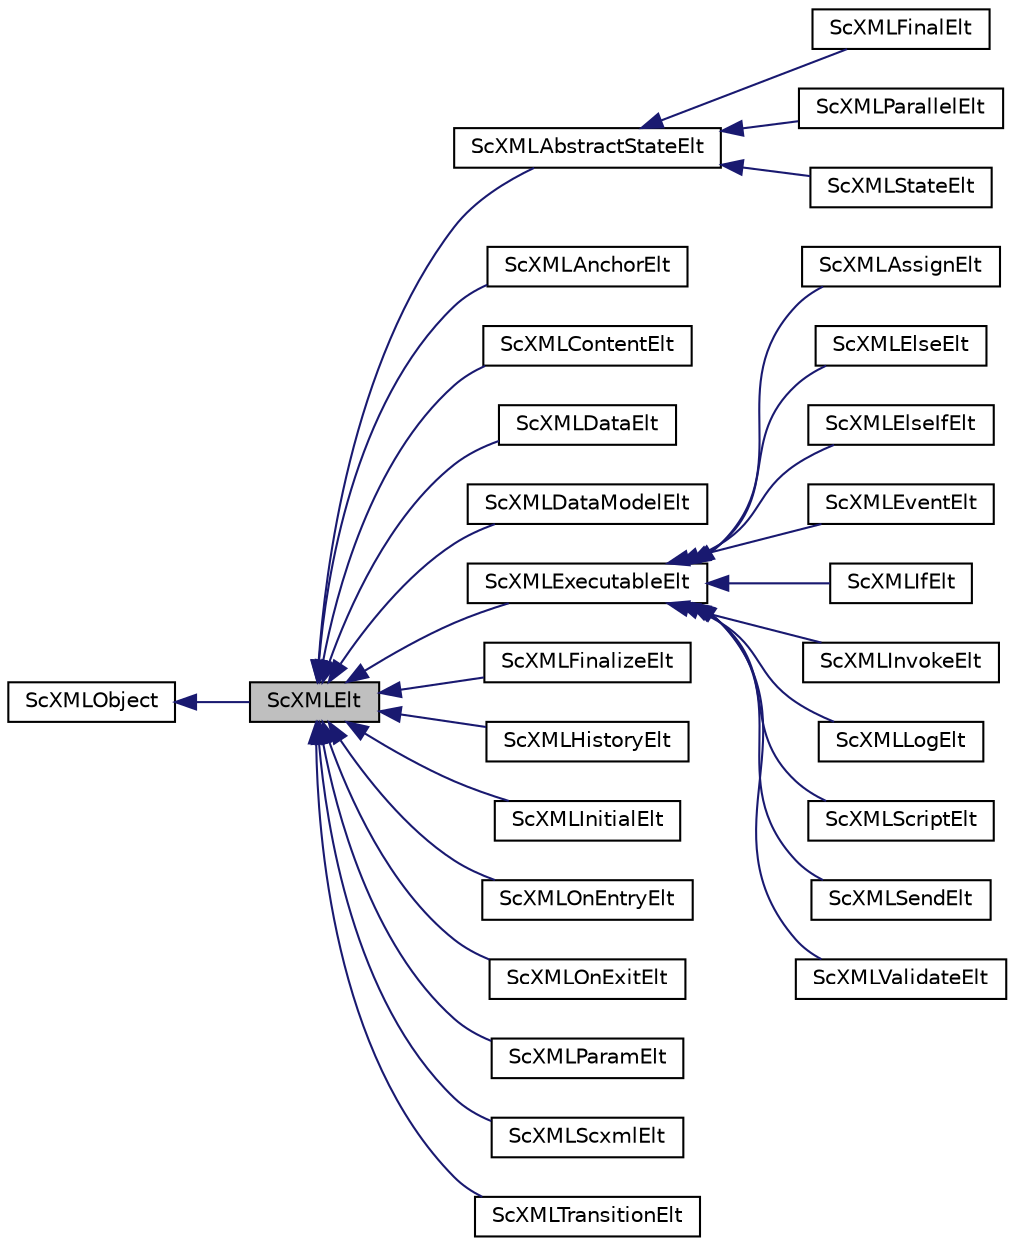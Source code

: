 digraph "ScXMLElt"
{
 // LATEX_PDF_SIZE
  edge [fontname="Helvetica",fontsize="10",labelfontname="Helvetica",labelfontsize="10"];
  node [fontname="Helvetica",fontsize="10",shape=record];
  rankdir="LR";
  Node1 [label="ScXMLElt",height=0.2,width=0.4,color="black", fillcolor="grey75", style="filled", fontcolor="black",tooltip="base class for all SCXML elements."];
  Node2 -> Node1 [dir="back",color="midnightblue",fontsize="10",style="solid",fontname="Helvetica"];
  Node2 [label="ScXMLObject",height=0.2,width=0.4,color="black", fillcolor="white", style="filled",URL="$classScXMLObject.html",tooltip="Base class for all SCXML objects."];
  Node1 -> Node3 [dir="back",color="midnightblue",fontsize="10",style="solid",fontname="Helvetica"];
  Node3 [label="ScXMLAbstractStateElt",height=0.2,width=0.4,color="black", fillcolor="white", style="filled",URL="$classScXMLAbstractStateElt.html",tooltip="abstract base class for the SCXML 'state' elements."];
  Node3 -> Node4 [dir="back",color="midnightblue",fontsize="10",style="solid",fontname="Helvetica"];
  Node4 [label="ScXMLFinalElt",height=0.2,width=0.4,color="black", fillcolor="white", style="filled",URL="$classScXMLFinalElt.html",tooltip="implements the <final> SCXML element."];
  Node3 -> Node5 [dir="back",color="midnightblue",fontsize="10",style="solid",fontname="Helvetica"];
  Node5 [label="ScXMLParallelElt",height=0.2,width=0.4,color="black", fillcolor="white", style="filled",URL="$classScXMLParallelElt.html",tooltip="implements the <parallel> SCXML element."];
  Node3 -> Node6 [dir="back",color="midnightblue",fontsize="10",style="solid",fontname="Helvetica"];
  Node6 [label="ScXMLStateElt",height=0.2,width=0.4,color="black", fillcolor="white", style="filled",URL="$classScXMLStateElt.html",tooltip="implements the <state> SCXML element."];
  Node1 -> Node7 [dir="back",color="midnightblue",fontsize="10",style="solid",fontname="Helvetica"];
  Node7 [label="ScXMLAnchorElt",height=0.2,width=0.4,color="black", fillcolor="white", style="filled",URL="$classScXMLAnchorElt.html",tooltip="implements the <anchor> SCXML element."];
  Node1 -> Node8 [dir="back",color="midnightblue",fontsize="10",style="solid",fontname="Helvetica"];
  Node8 [label="ScXMLContentElt",height=0.2,width=0.4,color="black", fillcolor="white", style="filled",URL="$classScXMLContentElt.html",tooltip="implements the <content> SCXML element."];
  Node1 -> Node9 [dir="back",color="midnightblue",fontsize="10",style="solid",fontname="Helvetica"];
  Node9 [label="ScXMLDataElt",height=0.2,width=0.4,color="black", fillcolor="white", style="filled",URL="$classScXMLDataElt.html",tooltip="the <data> SCXML element."];
  Node1 -> Node10 [dir="back",color="midnightblue",fontsize="10",style="solid",fontname="Helvetica"];
  Node10 [label="ScXMLDataModelElt",height=0.2,width=0.4,color="black", fillcolor="white", style="filled",URL="$classScXMLDataModelElt.html",tooltip="implements the <datamodel> SCXML element."];
  Node1 -> Node11 [dir="back",color="midnightblue",fontsize="10",style="solid",fontname="Helvetica"];
  Node11 [label="ScXMLExecutableElt",height=0.2,width=0.4,color="black", fillcolor="white", style="filled",URL="$classScXMLExecutableElt.html",tooltip="base class for all SCXML elements with executable content."];
  Node11 -> Node12 [dir="back",color="midnightblue",fontsize="10",style="solid",fontname="Helvetica"];
  Node12 [label="ScXMLAssignElt",height=0.2,width=0.4,color="black", fillcolor="white", style="filled",URL="$classScXMLAssignElt.html",tooltip="the <assign> SCXML element."];
  Node11 -> Node13 [dir="back",color="midnightblue",fontsize="10",style="solid",fontname="Helvetica"];
  Node13 [label="ScXMLElseElt",height=0.2,width=0.4,color="black", fillcolor="white", style="filled",URL="$classScXMLElseElt.html",tooltip="implements the <else> SCXML element."];
  Node11 -> Node14 [dir="back",color="midnightblue",fontsize="10",style="solid",fontname="Helvetica"];
  Node14 [label="ScXMLElseIfElt",height=0.2,width=0.4,color="black", fillcolor="white", style="filled",URL="$classScXMLElseIfElt.html",tooltip="implements the <elseif> SCXML element."];
  Node11 -> Node15 [dir="back",color="midnightblue",fontsize="10",style="solid",fontname="Helvetica"];
  Node15 [label="ScXMLEventElt",height=0.2,width=0.4,color="black", fillcolor="white", style="filled",URL="$classScXMLEventElt.html",tooltip="implements the <event> SCXML element."];
  Node11 -> Node16 [dir="back",color="midnightblue",fontsize="10",style="solid",fontname="Helvetica"];
  Node16 [label="ScXMLIfElt",height=0.2,width=0.4,color="black", fillcolor="white", style="filled",URL="$classScXMLIfElt.html",tooltip="implements the <if> SCXML element."];
  Node11 -> Node17 [dir="back",color="midnightblue",fontsize="10",style="solid",fontname="Helvetica"];
  Node17 [label="ScXMLInvokeElt",height=0.2,width=0.4,color="black", fillcolor="white", style="filled",URL="$classScXMLInvokeElt.html",tooltip="implements the <invoke> SCXML element."];
  Node11 -> Node18 [dir="back",color="midnightblue",fontsize="10",style="solid",fontname="Helvetica"];
  Node18 [label="ScXMLLogElt",height=0.2,width=0.4,color="black", fillcolor="white", style="filled",URL="$classScXMLLogElt.html",tooltip="implements the <log> SCXML element."];
  Node11 -> Node19 [dir="back",color="midnightblue",fontsize="10",style="solid",fontname="Helvetica"];
  Node19 [label="ScXMLScriptElt",height=0.2,width=0.4,color="black", fillcolor="white", style="filled",URL="$classScXMLScriptElt.html",tooltip="implements the <script> SCXML element."];
  Node11 -> Node20 [dir="back",color="midnightblue",fontsize="10",style="solid",fontname="Helvetica"];
  Node20 [label="ScXMLSendElt",height=0.2,width=0.4,color="black", fillcolor="white", style="filled",URL="$classScXMLSendElt.html",tooltip="the < send> SCXML element."];
  Node11 -> Node21 [dir="back",color="midnightblue",fontsize="10",style="solid",fontname="Helvetica"];
  Node21 [label="ScXMLValidateElt",height=0.2,width=0.4,color="black", fillcolor="white", style="filled",URL="$classScXMLValidateElt.html",tooltip="implements the <validate> SCXML element."];
  Node1 -> Node22 [dir="back",color="midnightblue",fontsize="10",style="solid",fontname="Helvetica"];
  Node22 [label="ScXMLFinalizeElt",height=0.2,width=0.4,color="black", fillcolor="white", style="filled",URL="$classScXMLFinalizeElt.html",tooltip="implements the <finalize> SCXML element."];
  Node1 -> Node23 [dir="back",color="midnightblue",fontsize="10",style="solid",fontname="Helvetica"];
  Node23 [label="ScXMLHistoryElt",height=0.2,width=0.4,color="black", fillcolor="white", style="filled",URL="$classScXMLHistoryElt.html",tooltip="implements the <history> SCXML element."];
  Node1 -> Node24 [dir="back",color="midnightblue",fontsize="10",style="solid",fontname="Helvetica"];
  Node24 [label="ScXMLInitialElt",height=0.2,width=0.4,color="black", fillcolor="white", style="filled",URL="$classScXMLInitialElt.html",tooltip="implements the <initial> SCXML element."];
  Node1 -> Node25 [dir="back",color="midnightblue",fontsize="10",style="solid",fontname="Helvetica"];
  Node25 [label="ScXMLOnEntryElt",height=0.2,width=0.4,color="black", fillcolor="white", style="filled",URL="$classScXMLOnEntryElt.html",tooltip="implements the <onentry> SCXML element."];
  Node1 -> Node26 [dir="back",color="midnightblue",fontsize="10",style="solid",fontname="Helvetica"];
  Node26 [label="ScXMLOnExitElt",height=0.2,width=0.4,color="black", fillcolor="white", style="filled",URL="$classScXMLOnExitElt.html",tooltip="implements the <onexit> SCXML element."];
  Node1 -> Node27 [dir="back",color="midnightblue",fontsize="10",style="solid",fontname="Helvetica"];
  Node27 [label="ScXMLParamElt",height=0.2,width=0.4,color="black", fillcolor="white", style="filled",URL="$classScXMLParamElt.html",tooltip="implements the <param> SCXML element."];
  Node1 -> Node28 [dir="back",color="midnightblue",fontsize="10",style="solid",fontname="Helvetica"];
  Node28 [label="ScXMLScxmlElt",height=0.2,width=0.4,color="black", fillcolor="white", style="filled",URL="$classScXMLScxmlElt.html",tooltip="implements the <scxml> SCXML element."];
  Node1 -> Node29 [dir="back",color="midnightblue",fontsize="10",style="solid",fontname="Helvetica"];
  Node29 [label="ScXMLTransitionElt",height=0.2,width=0.4,color="black", fillcolor="white", style="filled",URL="$classScXMLTransitionElt.html",tooltip="the <transition> SCXML element."];
}
